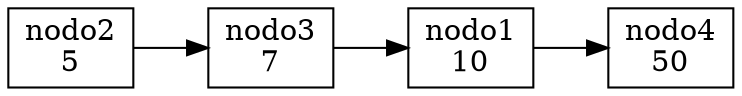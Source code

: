 digraph G {rankdir=LR;node[shape = box];
Nodo0 [label = "nodo2\l5"];
Nodo1 [label = "nodo3\l7"];
Nodo2 [label = "nodo1\l10"];
Nodo3 [label = "nodo4\l50"];
Nodo0->Nodo1;
Nodo1->Nodo2;
Nodo2->Nodo3;
}